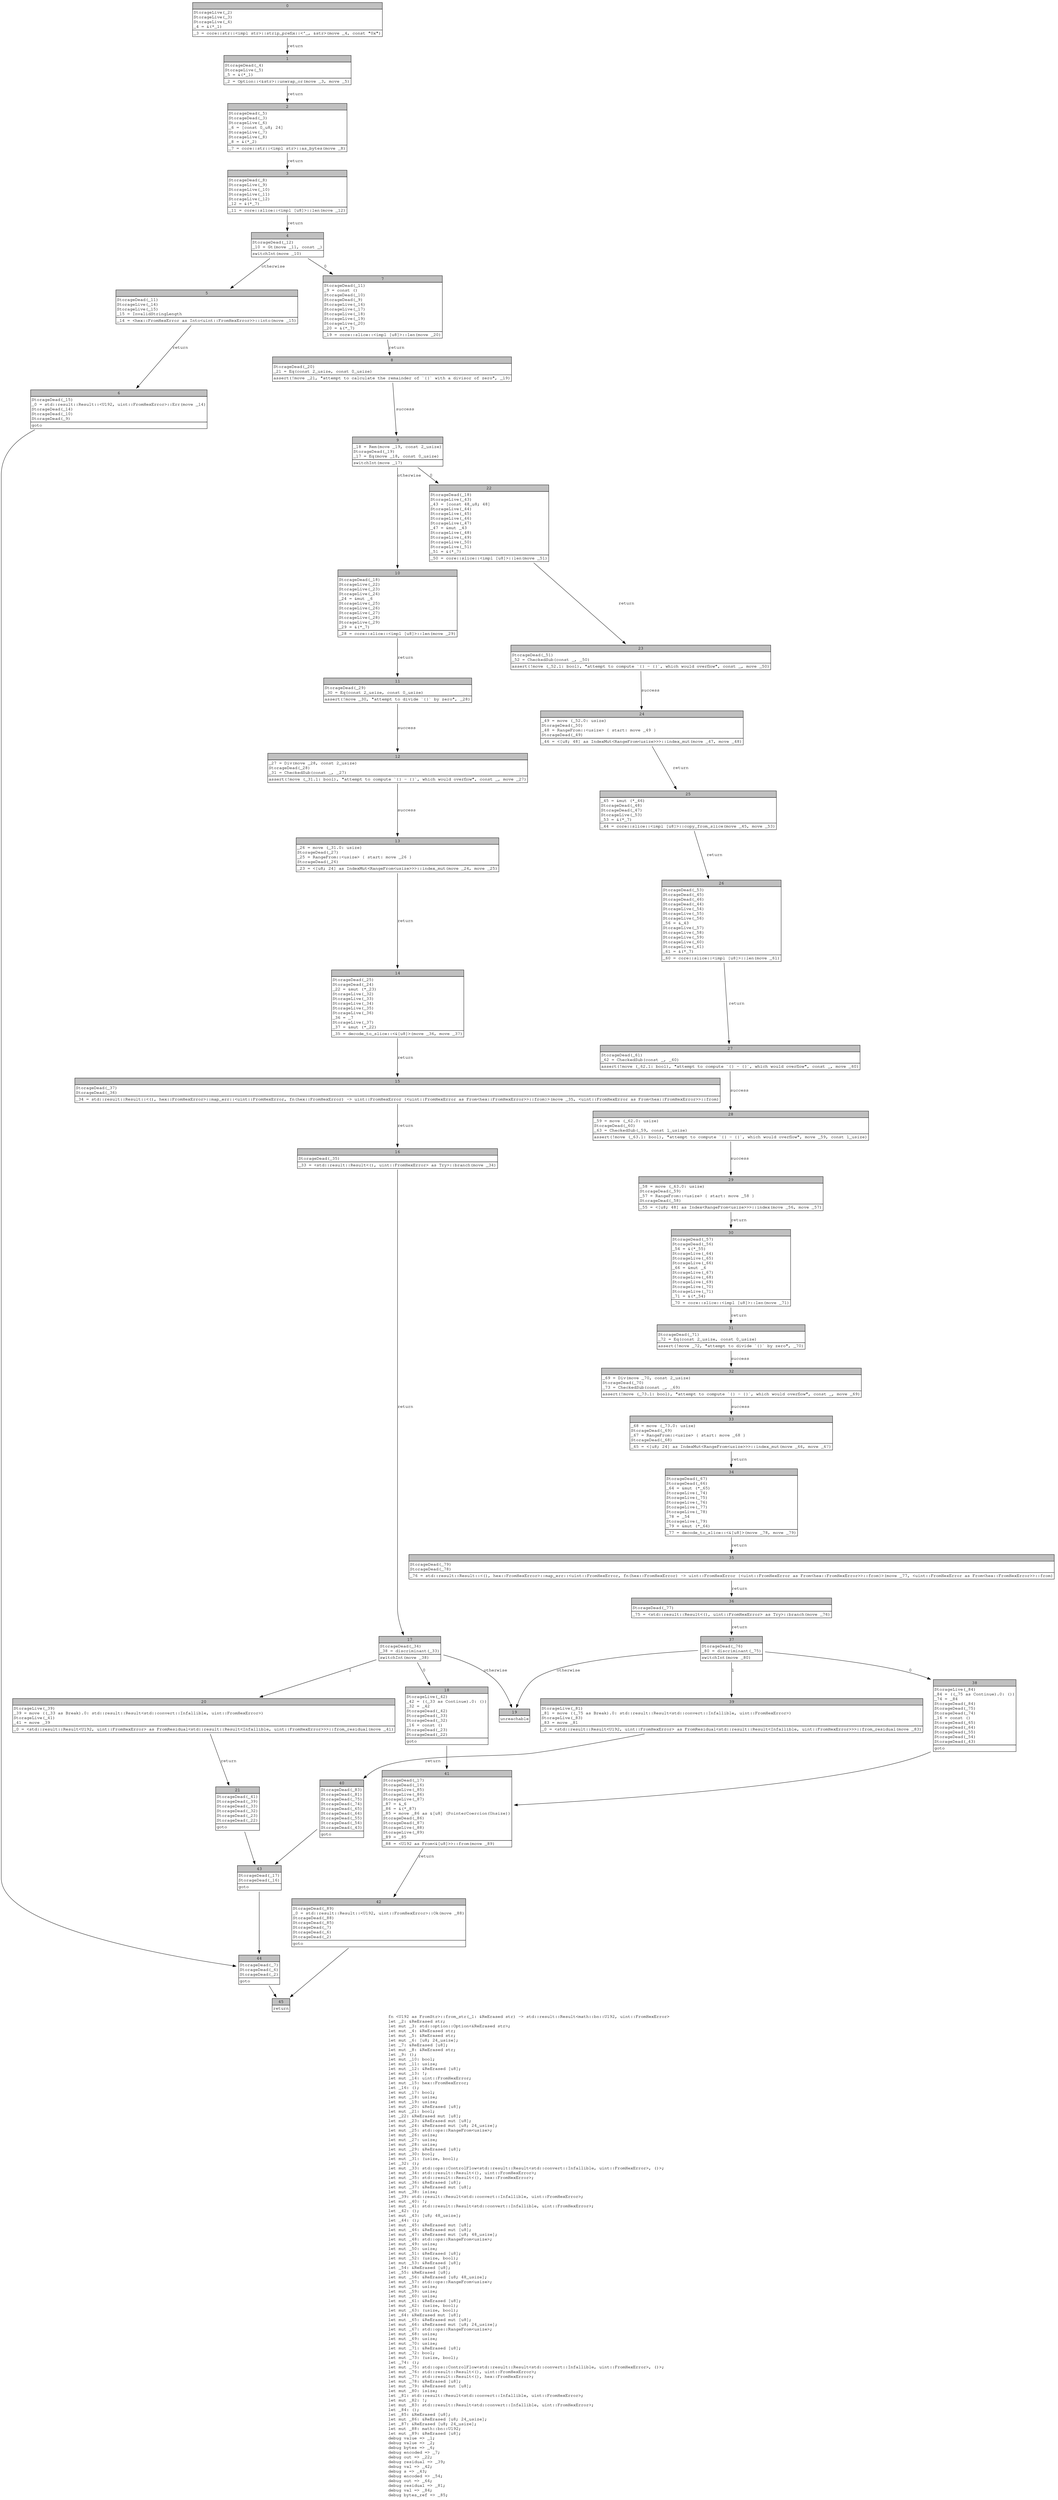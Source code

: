 digraph Mir_0_14678 {
    graph [fontname="Courier, monospace"];
    node [fontname="Courier, monospace"];
    edge [fontname="Courier, monospace"];
    label=<fn &lt;U192 as FromStr&gt;::from_str(_1: &amp;ReErased str) -&gt; std::result::Result&lt;math::bn::U192, uint::FromHexError&gt;<br align="left"/>let _2: &amp;ReErased str;<br align="left"/>let mut _3: std::option::Option&lt;&amp;ReErased str&gt;;<br align="left"/>let mut _4: &amp;ReErased str;<br align="left"/>let mut _5: &amp;ReErased str;<br align="left"/>let mut _6: [u8; 24_usize];<br align="left"/>let _7: &amp;ReErased [u8];<br align="left"/>let mut _8: &amp;ReErased str;<br align="left"/>let _9: ();<br align="left"/>let mut _10: bool;<br align="left"/>let mut _11: usize;<br align="left"/>let mut _12: &amp;ReErased [u8];<br align="left"/>let mut _13: !;<br align="left"/>let mut _14: uint::FromHexError;<br align="left"/>let mut _15: hex::FromHexError;<br align="left"/>let _16: ();<br align="left"/>let mut _17: bool;<br align="left"/>let mut _18: usize;<br align="left"/>let mut _19: usize;<br align="left"/>let mut _20: &amp;ReErased [u8];<br align="left"/>let mut _21: bool;<br align="left"/>let _22: &amp;ReErased mut [u8];<br align="left"/>let mut _23: &amp;ReErased mut [u8];<br align="left"/>let mut _24: &amp;ReErased mut [u8; 24_usize];<br align="left"/>let mut _25: std::ops::RangeFrom&lt;usize&gt;;<br align="left"/>let mut _26: usize;<br align="left"/>let mut _27: usize;<br align="left"/>let mut _28: usize;<br align="left"/>let mut _29: &amp;ReErased [u8];<br align="left"/>let mut _30: bool;<br align="left"/>let mut _31: (usize, bool);<br align="left"/>let _32: ();<br align="left"/>let mut _33: std::ops::ControlFlow&lt;std::result::Result&lt;std::convert::Infallible, uint::FromHexError&gt;, ()&gt;;<br align="left"/>let mut _34: std::result::Result&lt;(), uint::FromHexError&gt;;<br align="left"/>let mut _35: std::result::Result&lt;(), hex::FromHexError&gt;;<br align="left"/>let mut _36: &amp;ReErased [u8];<br align="left"/>let mut _37: &amp;ReErased mut [u8];<br align="left"/>let mut _38: isize;<br align="left"/>let _39: std::result::Result&lt;std::convert::Infallible, uint::FromHexError&gt;;<br align="left"/>let mut _40: !;<br align="left"/>let mut _41: std::result::Result&lt;std::convert::Infallible, uint::FromHexError&gt;;<br align="left"/>let _42: ();<br align="left"/>let mut _43: [u8; 48_usize];<br align="left"/>let _44: ();<br align="left"/>let mut _45: &amp;ReErased mut [u8];<br align="left"/>let mut _46: &amp;ReErased mut [u8];<br align="left"/>let mut _47: &amp;ReErased mut [u8; 48_usize];<br align="left"/>let mut _48: std::ops::RangeFrom&lt;usize&gt;;<br align="left"/>let mut _49: usize;<br align="left"/>let mut _50: usize;<br align="left"/>let mut _51: &amp;ReErased [u8];<br align="left"/>let mut _52: (usize, bool);<br align="left"/>let mut _53: &amp;ReErased [u8];<br align="left"/>let _54: &amp;ReErased [u8];<br align="left"/>let _55: &amp;ReErased [u8];<br align="left"/>let mut _56: &amp;ReErased [u8; 48_usize];<br align="left"/>let mut _57: std::ops::RangeFrom&lt;usize&gt;;<br align="left"/>let mut _58: usize;<br align="left"/>let mut _59: usize;<br align="left"/>let mut _60: usize;<br align="left"/>let mut _61: &amp;ReErased [u8];<br align="left"/>let mut _62: (usize, bool);<br align="left"/>let mut _63: (usize, bool);<br align="left"/>let _64: &amp;ReErased mut [u8];<br align="left"/>let mut _65: &amp;ReErased mut [u8];<br align="left"/>let mut _66: &amp;ReErased mut [u8; 24_usize];<br align="left"/>let mut _67: std::ops::RangeFrom&lt;usize&gt;;<br align="left"/>let mut _68: usize;<br align="left"/>let mut _69: usize;<br align="left"/>let mut _70: usize;<br align="left"/>let mut _71: &amp;ReErased [u8];<br align="left"/>let mut _72: bool;<br align="left"/>let mut _73: (usize, bool);<br align="left"/>let _74: ();<br align="left"/>let mut _75: std::ops::ControlFlow&lt;std::result::Result&lt;std::convert::Infallible, uint::FromHexError&gt;, ()&gt;;<br align="left"/>let mut _76: std::result::Result&lt;(), uint::FromHexError&gt;;<br align="left"/>let mut _77: std::result::Result&lt;(), hex::FromHexError&gt;;<br align="left"/>let mut _78: &amp;ReErased [u8];<br align="left"/>let mut _79: &amp;ReErased mut [u8];<br align="left"/>let mut _80: isize;<br align="left"/>let _81: std::result::Result&lt;std::convert::Infallible, uint::FromHexError&gt;;<br align="left"/>let mut _82: !;<br align="left"/>let mut _83: std::result::Result&lt;std::convert::Infallible, uint::FromHexError&gt;;<br align="left"/>let _84: ();<br align="left"/>let _85: &amp;ReErased [u8];<br align="left"/>let mut _86: &amp;ReErased [u8; 24_usize];<br align="left"/>let _87: &amp;ReErased [u8; 24_usize];<br align="left"/>let mut _88: math::bn::U192;<br align="left"/>let mut _89: &amp;ReErased [u8];<br align="left"/>debug value =&gt; _1;<br align="left"/>debug value =&gt; _2;<br align="left"/>debug bytes =&gt; _6;<br align="left"/>debug encoded =&gt; _7;<br align="left"/>debug out =&gt; _22;<br align="left"/>debug residual =&gt; _39;<br align="left"/>debug val =&gt; _42;<br align="left"/>debug s =&gt; _43;<br align="left"/>debug encoded =&gt; _54;<br align="left"/>debug out =&gt; _64;<br align="left"/>debug residual =&gt; _81;<br align="left"/>debug val =&gt; _84;<br align="left"/>debug bytes_ref =&gt; _85;<br align="left"/>>;
    bb0__0_14678 [shape="none", label=<<table border="0" cellborder="1" cellspacing="0"><tr><td bgcolor="gray" align="center" colspan="1">0</td></tr><tr><td align="left" balign="left">StorageLive(_2)<br/>StorageLive(_3)<br/>StorageLive(_4)<br/>_4 = &amp;(*_1)<br/></td></tr><tr><td align="left">_3 = core::str::&lt;impl str&gt;::strip_prefix::&lt;'_, &amp;str&gt;(move _4, const &quot;0x&quot;)</td></tr></table>>];
    bb1__0_14678 [shape="none", label=<<table border="0" cellborder="1" cellspacing="0"><tr><td bgcolor="gray" align="center" colspan="1">1</td></tr><tr><td align="left" balign="left">StorageDead(_4)<br/>StorageLive(_5)<br/>_5 = &amp;(*_1)<br/></td></tr><tr><td align="left">_2 = Option::&lt;&amp;str&gt;::unwrap_or(move _3, move _5)</td></tr></table>>];
    bb2__0_14678 [shape="none", label=<<table border="0" cellborder="1" cellspacing="0"><tr><td bgcolor="gray" align="center" colspan="1">2</td></tr><tr><td align="left" balign="left">StorageDead(_5)<br/>StorageDead(_3)<br/>StorageLive(_6)<br/>_6 = [const 0_u8; 24]<br/>StorageLive(_7)<br/>StorageLive(_8)<br/>_8 = &amp;(*_2)<br/></td></tr><tr><td align="left">_7 = core::str::&lt;impl str&gt;::as_bytes(move _8)</td></tr></table>>];
    bb3__0_14678 [shape="none", label=<<table border="0" cellborder="1" cellspacing="0"><tr><td bgcolor="gray" align="center" colspan="1">3</td></tr><tr><td align="left" balign="left">StorageDead(_8)<br/>StorageLive(_9)<br/>StorageLive(_10)<br/>StorageLive(_11)<br/>StorageLive(_12)<br/>_12 = &amp;(*_7)<br/></td></tr><tr><td align="left">_11 = core::slice::&lt;impl [u8]&gt;::len(move _12)</td></tr></table>>];
    bb4__0_14678 [shape="none", label=<<table border="0" cellborder="1" cellspacing="0"><tr><td bgcolor="gray" align="center" colspan="1">4</td></tr><tr><td align="left" balign="left">StorageDead(_12)<br/>_10 = Gt(move _11, const _)<br/></td></tr><tr><td align="left">switchInt(move _10)</td></tr></table>>];
    bb5__0_14678 [shape="none", label=<<table border="0" cellborder="1" cellspacing="0"><tr><td bgcolor="gray" align="center" colspan="1">5</td></tr><tr><td align="left" balign="left">StorageDead(_11)<br/>StorageLive(_14)<br/>StorageLive(_15)<br/>_15 = InvalidStringLength<br/></td></tr><tr><td align="left">_14 = &lt;hex::FromHexError as Into&lt;uint::FromHexError&gt;&gt;::into(move _15)</td></tr></table>>];
    bb6__0_14678 [shape="none", label=<<table border="0" cellborder="1" cellspacing="0"><tr><td bgcolor="gray" align="center" colspan="1">6</td></tr><tr><td align="left" balign="left">StorageDead(_15)<br/>_0 = std::result::Result::&lt;U192, uint::FromHexError&gt;::Err(move _14)<br/>StorageDead(_14)<br/>StorageDead(_10)<br/>StorageDead(_9)<br/></td></tr><tr><td align="left">goto</td></tr></table>>];
    bb7__0_14678 [shape="none", label=<<table border="0" cellborder="1" cellspacing="0"><tr><td bgcolor="gray" align="center" colspan="1">7</td></tr><tr><td align="left" balign="left">StorageDead(_11)<br/>_9 = const ()<br/>StorageDead(_10)<br/>StorageDead(_9)<br/>StorageLive(_16)<br/>StorageLive(_17)<br/>StorageLive(_18)<br/>StorageLive(_19)<br/>StorageLive(_20)<br/>_20 = &amp;(*_7)<br/></td></tr><tr><td align="left">_19 = core::slice::&lt;impl [u8]&gt;::len(move _20)</td></tr></table>>];
    bb8__0_14678 [shape="none", label=<<table border="0" cellborder="1" cellspacing="0"><tr><td bgcolor="gray" align="center" colspan="1">8</td></tr><tr><td align="left" balign="left">StorageDead(_20)<br/>_21 = Eq(const 2_usize, const 0_usize)<br/></td></tr><tr><td align="left">assert(!move _21, &quot;attempt to calculate the remainder of `{}` with a divisor of zero&quot;, _19)</td></tr></table>>];
    bb9__0_14678 [shape="none", label=<<table border="0" cellborder="1" cellspacing="0"><tr><td bgcolor="gray" align="center" colspan="1">9</td></tr><tr><td align="left" balign="left">_18 = Rem(move _19, const 2_usize)<br/>StorageDead(_19)<br/>_17 = Eq(move _18, const 0_usize)<br/></td></tr><tr><td align="left">switchInt(move _17)</td></tr></table>>];
    bb10__0_14678 [shape="none", label=<<table border="0" cellborder="1" cellspacing="0"><tr><td bgcolor="gray" align="center" colspan="1">10</td></tr><tr><td align="left" balign="left">StorageDead(_18)<br/>StorageLive(_22)<br/>StorageLive(_23)<br/>StorageLive(_24)<br/>_24 = &amp;mut _6<br/>StorageLive(_25)<br/>StorageLive(_26)<br/>StorageLive(_27)<br/>StorageLive(_28)<br/>StorageLive(_29)<br/>_29 = &amp;(*_7)<br/></td></tr><tr><td align="left">_28 = core::slice::&lt;impl [u8]&gt;::len(move _29)</td></tr></table>>];
    bb11__0_14678 [shape="none", label=<<table border="0" cellborder="1" cellspacing="0"><tr><td bgcolor="gray" align="center" colspan="1">11</td></tr><tr><td align="left" balign="left">StorageDead(_29)<br/>_30 = Eq(const 2_usize, const 0_usize)<br/></td></tr><tr><td align="left">assert(!move _30, &quot;attempt to divide `{}` by zero&quot;, _28)</td></tr></table>>];
    bb12__0_14678 [shape="none", label=<<table border="0" cellborder="1" cellspacing="0"><tr><td bgcolor="gray" align="center" colspan="1">12</td></tr><tr><td align="left" balign="left">_27 = Div(move _28, const 2_usize)<br/>StorageDead(_28)<br/>_31 = CheckedSub(const _, _27)<br/></td></tr><tr><td align="left">assert(!move (_31.1: bool), &quot;attempt to compute `{} - {}`, which would overflow&quot;, const _, move _27)</td></tr></table>>];
    bb13__0_14678 [shape="none", label=<<table border="0" cellborder="1" cellspacing="0"><tr><td bgcolor="gray" align="center" colspan="1">13</td></tr><tr><td align="left" balign="left">_26 = move (_31.0: usize)<br/>StorageDead(_27)<br/>_25 = RangeFrom::&lt;usize&gt; { start: move _26 }<br/>StorageDead(_26)<br/></td></tr><tr><td align="left">_23 = &lt;[u8; 24] as IndexMut&lt;RangeFrom&lt;usize&gt;&gt;&gt;::index_mut(move _24, move _25)</td></tr></table>>];
    bb14__0_14678 [shape="none", label=<<table border="0" cellborder="1" cellspacing="0"><tr><td bgcolor="gray" align="center" colspan="1">14</td></tr><tr><td align="left" balign="left">StorageDead(_25)<br/>StorageDead(_24)<br/>_22 = &amp;mut (*_23)<br/>StorageLive(_32)<br/>StorageLive(_33)<br/>StorageLive(_34)<br/>StorageLive(_35)<br/>StorageLive(_36)<br/>_36 = _7<br/>StorageLive(_37)<br/>_37 = &amp;mut (*_22)<br/></td></tr><tr><td align="left">_35 = decode_to_slice::&lt;&amp;[u8]&gt;(move _36, move _37)</td></tr></table>>];
    bb15__0_14678 [shape="none", label=<<table border="0" cellborder="1" cellspacing="0"><tr><td bgcolor="gray" align="center" colspan="1">15</td></tr><tr><td align="left" balign="left">StorageDead(_37)<br/>StorageDead(_36)<br/></td></tr><tr><td align="left">_34 = std::result::Result::&lt;(), hex::FromHexError&gt;::map_err::&lt;uint::FromHexError, fn(hex::FromHexError) -&gt; uint::FromHexError {&lt;uint::FromHexError as From&lt;hex::FromHexError&gt;&gt;::from}&gt;(move _35, &lt;uint::FromHexError as From&lt;hex::FromHexError&gt;&gt;::from)</td></tr></table>>];
    bb16__0_14678 [shape="none", label=<<table border="0" cellborder="1" cellspacing="0"><tr><td bgcolor="gray" align="center" colspan="1">16</td></tr><tr><td align="left" balign="left">StorageDead(_35)<br/></td></tr><tr><td align="left">_33 = &lt;std::result::Result&lt;(), uint::FromHexError&gt; as Try&gt;::branch(move _34)</td></tr></table>>];
    bb17__0_14678 [shape="none", label=<<table border="0" cellborder="1" cellspacing="0"><tr><td bgcolor="gray" align="center" colspan="1">17</td></tr><tr><td align="left" balign="left">StorageDead(_34)<br/>_38 = discriminant(_33)<br/></td></tr><tr><td align="left">switchInt(move _38)</td></tr></table>>];
    bb18__0_14678 [shape="none", label=<<table border="0" cellborder="1" cellspacing="0"><tr><td bgcolor="gray" align="center" colspan="1">18</td></tr><tr><td align="left" balign="left">StorageLive(_42)<br/>_42 = ((_33 as Continue).0: ())<br/>_32 = _42<br/>StorageDead(_42)<br/>StorageDead(_33)<br/>StorageDead(_32)<br/>_16 = const ()<br/>StorageDead(_23)<br/>StorageDead(_22)<br/></td></tr><tr><td align="left">goto</td></tr></table>>];
    bb19__0_14678 [shape="none", label=<<table border="0" cellborder="1" cellspacing="0"><tr><td bgcolor="gray" align="center" colspan="1">19</td></tr><tr><td align="left">unreachable</td></tr></table>>];
    bb20__0_14678 [shape="none", label=<<table border="0" cellborder="1" cellspacing="0"><tr><td bgcolor="gray" align="center" colspan="1">20</td></tr><tr><td align="left" balign="left">StorageLive(_39)<br/>_39 = move ((_33 as Break).0: std::result::Result&lt;std::convert::Infallible, uint::FromHexError&gt;)<br/>StorageLive(_41)<br/>_41 = move _39<br/></td></tr><tr><td align="left">_0 = &lt;std::result::Result&lt;U192, uint::FromHexError&gt; as FromResidual&lt;std::result::Result&lt;Infallible, uint::FromHexError&gt;&gt;&gt;::from_residual(move _41)</td></tr></table>>];
    bb21__0_14678 [shape="none", label=<<table border="0" cellborder="1" cellspacing="0"><tr><td bgcolor="gray" align="center" colspan="1">21</td></tr><tr><td align="left" balign="left">StorageDead(_41)<br/>StorageDead(_39)<br/>StorageDead(_33)<br/>StorageDead(_32)<br/>StorageDead(_23)<br/>StorageDead(_22)<br/></td></tr><tr><td align="left">goto</td></tr></table>>];
    bb22__0_14678 [shape="none", label=<<table border="0" cellborder="1" cellspacing="0"><tr><td bgcolor="gray" align="center" colspan="1">22</td></tr><tr><td align="left" balign="left">StorageDead(_18)<br/>StorageLive(_43)<br/>_43 = [const 48_u8; 48]<br/>StorageLive(_44)<br/>StorageLive(_45)<br/>StorageLive(_46)<br/>StorageLive(_47)<br/>_47 = &amp;mut _43<br/>StorageLive(_48)<br/>StorageLive(_49)<br/>StorageLive(_50)<br/>StorageLive(_51)<br/>_51 = &amp;(*_7)<br/></td></tr><tr><td align="left">_50 = core::slice::&lt;impl [u8]&gt;::len(move _51)</td></tr></table>>];
    bb23__0_14678 [shape="none", label=<<table border="0" cellborder="1" cellspacing="0"><tr><td bgcolor="gray" align="center" colspan="1">23</td></tr><tr><td align="left" balign="left">StorageDead(_51)<br/>_52 = CheckedSub(const _, _50)<br/></td></tr><tr><td align="left">assert(!move (_52.1: bool), &quot;attempt to compute `{} - {}`, which would overflow&quot;, const _, move _50)</td></tr></table>>];
    bb24__0_14678 [shape="none", label=<<table border="0" cellborder="1" cellspacing="0"><tr><td bgcolor="gray" align="center" colspan="1">24</td></tr><tr><td align="left" balign="left">_49 = move (_52.0: usize)<br/>StorageDead(_50)<br/>_48 = RangeFrom::&lt;usize&gt; { start: move _49 }<br/>StorageDead(_49)<br/></td></tr><tr><td align="left">_46 = &lt;[u8; 48] as IndexMut&lt;RangeFrom&lt;usize&gt;&gt;&gt;::index_mut(move _47, move _48)</td></tr></table>>];
    bb25__0_14678 [shape="none", label=<<table border="0" cellborder="1" cellspacing="0"><tr><td bgcolor="gray" align="center" colspan="1">25</td></tr><tr><td align="left" balign="left">_45 = &amp;mut (*_46)<br/>StorageDead(_48)<br/>StorageDead(_47)<br/>StorageLive(_53)<br/>_53 = &amp;(*_7)<br/></td></tr><tr><td align="left">_44 = core::slice::&lt;impl [u8]&gt;::copy_from_slice(move _45, move _53)</td></tr></table>>];
    bb26__0_14678 [shape="none", label=<<table border="0" cellborder="1" cellspacing="0"><tr><td bgcolor="gray" align="center" colspan="1">26</td></tr><tr><td align="left" balign="left">StorageDead(_53)<br/>StorageDead(_45)<br/>StorageDead(_46)<br/>StorageDead(_44)<br/>StorageLive(_54)<br/>StorageLive(_55)<br/>StorageLive(_56)<br/>_56 = &amp;_43<br/>StorageLive(_57)<br/>StorageLive(_58)<br/>StorageLive(_59)<br/>StorageLive(_60)<br/>StorageLive(_61)<br/>_61 = &amp;(*_7)<br/></td></tr><tr><td align="left">_60 = core::slice::&lt;impl [u8]&gt;::len(move _61)</td></tr></table>>];
    bb27__0_14678 [shape="none", label=<<table border="0" cellborder="1" cellspacing="0"><tr><td bgcolor="gray" align="center" colspan="1">27</td></tr><tr><td align="left" balign="left">StorageDead(_61)<br/>_62 = CheckedSub(const _, _60)<br/></td></tr><tr><td align="left">assert(!move (_62.1: bool), &quot;attempt to compute `{} - {}`, which would overflow&quot;, const _, move _60)</td></tr></table>>];
    bb28__0_14678 [shape="none", label=<<table border="0" cellborder="1" cellspacing="0"><tr><td bgcolor="gray" align="center" colspan="1">28</td></tr><tr><td align="left" balign="left">_59 = move (_62.0: usize)<br/>StorageDead(_60)<br/>_63 = CheckedSub(_59, const 1_usize)<br/></td></tr><tr><td align="left">assert(!move (_63.1: bool), &quot;attempt to compute `{} - {}`, which would overflow&quot;, move _59, const 1_usize)</td></tr></table>>];
    bb29__0_14678 [shape="none", label=<<table border="0" cellborder="1" cellspacing="0"><tr><td bgcolor="gray" align="center" colspan="1">29</td></tr><tr><td align="left" balign="left">_58 = move (_63.0: usize)<br/>StorageDead(_59)<br/>_57 = RangeFrom::&lt;usize&gt; { start: move _58 }<br/>StorageDead(_58)<br/></td></tr><tr><td align="left">_55 = &lt;[u8; 48] as Index&lt;RangeFrom&lt;usize&gt;&gt;&gt;::index(move _56, move _57)</td></tr></table>>];
    bb30__0_14678 [shape="none", label=<<table border="0" cellborder="1" cellspacing="0"><tr><td bgcolor="gray" align="center" colspan="1">30</td></tr><tr><td align="left" balign="left">StorageDead(_57)<br/>StorageDead(_56)<br/>_54 = &amp;(*_55)<br/>StorageLive(_64)<br/>StorageLive(_65)<br/>StorageLive(_66)<br/>_66 = &amp;mut _6<br/>StorageLive(_67)<br/>StorageLive(_68)<br/>StorageLive(_69)<br/>StorageLive(_70)<br/>StorageLive(_71)<br/>_71 = &amp;(*_54)<br/></td></tr><tr><td align="left">_70 = core::slice::&lt;impl [u8]&gt;::len(move _71)</td></tr></table>>];
    bb31__0_14678 [shape="none", label=<<table border="0" cellborder="1" cellspacing="0"><tr><td bgcolor="gray" align="center" colspan="1">31</td></tr><tr><td align="left" balign="left">StorageDead(_71)<br/>_72 = Eq(const 2_usize, const 0_usize)<br/></td></tr><tr><td align="left">assert(!move _72, &quot;attempt to divide `{}` by zero&quot;, _70)</td></tr></table>>];
    bb32__0_14678 [shape="none", label=<<table border="0" cellborder="1" cellspacing="0"><tr><td bgcolor="gray" align="center" colspan="1">32</td></tr><tr><td align="left" balign="left">_69 = Div(move _70, const 2_usize)<br/>StorageDead(_70)<br/>_73 = CheckedSub(const _, _69)<br/></td></tr><tr><td align="left">assert(!move (_73.1: bool), &quot;attempt to compute `{} - {}`, which would overflow&quot;, const _, move _69)</td></tr></table>>];
    bb33__0_14678 [shape="none", label=<<table border="0" cellborder="1" cellspacing="0"><tr><td bgcolor="gray" align="center" colspan="1">33</td></tr><tr><td align="left" balign="left">_68 = move (_73.0: usize)<br/>StorageDead(_69)<br/>_67 = RangeFrom::&lt;usize&gt; { start: move _68 }<br/>StorageDead(_68)<br/></td></tr><tr><td align="left">_65 = &lt;[u8; 24] as IndexMut&lt;RangeFrom&lt;usize&gt;&gt;&gt;::index_mut(move _66, move _67)</td></tr></table>>];
    bb34__0_14678 [shape="none", label=<<table border="0" cellborder="1" cellspacing="0"><tr><td bgcolor="gray" align="center" colspan="1">34</td></tr><tr><td align="left" balign="left">StorageDead(_67)<br/>StorageDead(_66)<br/>_64 = &amp;mut (*_65)<br/>StorageLive(_74)<br/>StorageLive(_75)<br/>StorageLive(_76)<br/>StorageLive(_77)<br/>StorageLive(_78)<br/>_78 = _54<br/>StorageLive(_79)<br/>_79 = &amp;mut (*_64)<br/></td></tr><tr><td align="left">_77 = decode_to_slice::&lt;&amp;[u8]&gt;(move _78, move _79)</td></tr></table>>];
    bb35__0_14678 [shape="none", label=<<table border="0" cellborder="1" cellspacing="0"><tr><td bgcolor="gray" align="center" colspan="1">35</td></tr><tr><td align="left" balign="left">StorageDead(_79)<br/>StorageDead(_78)<br/></td></tr><tr><td align="left">_76 = std::result::Result::&lt;(), hex::FromHexError&gt;::map_err::&lt;uint::FromHexError, fn(hex::FromHexError) -&gt; uint::FromHexError {&lt;uint::FromHexError as From&lt;hex::FromHexError&gt;&gt;::from}&gt;(move _77, &lt;uint::FromHexError as From&lt;hex::FromHexError&gt;&gt;::from)</td></tr></table>>];
    bb36__0_14678 [shape="none", label=<<table border="0" cellborder="1" cellspacing="0"><tr><td bgcolor="gray" align="center" colspan="1">36</td></tr><tr><td align="left" balign="left">StorageDead(_77)<br/></td></tr><tr><td align="left">_75 = &lt;std::result::Result&lt;(), uint::FromHexError&gt; as Try&gt;::branch(move _76)</td></tr></table>>];
    bb37__0_14678 [shape="none", label=<<table border="0" cellborder="1" cellspacing="0"><tr><td bgcolor="gray" align="center" colspan="1">37</td></tr><tr><td align="left" balign="left">StorageDead(_76)<br/>_80 = discriminant(_75)<br/></td></tr><tr><td align="left">switchInt(move _80)</td></tr></table>>];
    bb38__0_14678 [shape="none", label=<<table border="0" cellborder="1" cellspacing="0"><tr><td bgcolor="gray" align="center" colspan="1">38</td></tr><tr><td align="left" balign="left">StorageLive(_84)<br/>_84 = ((_75 as Continue).0: ())<br/>_74 = _84<br/>StorageDead(_84)<br/>StorageDead(_75)<br/>StorageDead(_74)<br/>_16 = const ()<br/>StorageDead(_65)<br/>StorageDead(_64)<br/>StorageDead(_55)<br/>StorageDead(_54)<br/>StorageDead(_43)<br/></td></tr><tr><td align="left">goto</td></tr></table>>];
    bb39__0_14678 [shape="none", label=<<table border="0" cellborder="1" cellspacing="0"><tr><td bgcolor="gray" align="center" colspan="1">39</td></tr><tr><td align="left" balign="left">StorageLive(_81)<br/>_81 = move ((_75 as Break).0: std::result::Result&lt;std::convert::Infallible, uint::FromHexError&gt;)<br/>StorageLive(_83)<br/>_83 = move _81<br/></td></tr><tr><td align="left">_0 = &lt;std::result::Result&lt;U192, uint::FromHexError&gt; as FromResidual&lt;std::result::Result&lt;Infallible, uint::FromHexError&gt;&gt;&gt;::from_residual(move _83)</td></tr></table>>];
    bb40__0_14678 [shape="none", label=<<table border="0" cellborder="1" cellspacing="0"><tr><td bgcolor="gray" align="center" colspan="1">40</td></tr><tr><td align="left" balign="left">StorageDead(_83)<br/>StorageDead(_81)<br/>StorageDead(_75)<br/>StorageDead(_74)<br/>StorageDead(_65)<br/>StorageDead(_64)<br/>StorageDead(_55)<br/>StorageDead(_54)<br/>StorageDead(_43)<br/></td></tr><tr><td align="left">goto</td></tr></table>>];
    bb41__0_14678 [shape="none", label=<<table border="0" cellborder="1" cellspacing="0"><tr><td bgcolor="gray" align="center" colspan="1">41</td></tr><tr><td align="left" balign="left">StorageDead(_17)<br/>StorageDead(_16)<br/>StorageLive(_85)<br/>StorageLive(_86)<br/>StorageLive(_87)<br/>_87 = &amp;_6<br/>_86 = &amp;(*_87)<br/>_85 = move _86 as &amp;[u8] (PointerCoercion(Unsize))<br/>StorageDead(_86)<br/>StorageDead(_87)<br/>StorageLive(_88)<br/>StorageLive(_89)<br/>_89 = _85<br/></td></tr><tr><td align="left">_88 = &lt;U192 as From&lt;&amp;[u8]&gt;&gt;::from(move _89)</td></tr></table>>];
    bb42__0_14678 [shape="none", label=<<table border="0" cellborder="1" cellspacing="0"><tr><td bgcolor="gray" align="center" colspan="1">42</td></tr><tr><td align="left" balign="left">StorageDead(_89)<br/>_0 = std::result::Result::&lt;U192, uint::FromHexError&gt;::Ok(move _88)<br/>StorageDead(_88)<br/>StorageDead(_85)<br/>StorageDead(_7)<br/>StorageDead(_6)<br/>StorageDead(_2)<br/></td></tr><tr><td align="left">goto</td></tr></table>>];
    bb43__0_14678 [shape="none", label=<<table border="0" cellborder="1" cellspacing="0"><tr><td bgcolor="gray" align="center" colspan="1">43</td></tr><tr><td align="left" balign="left">StorageDead(_17)<br/>StorageDead(_16)<br/></td></tr><tr><td align="left">goto</td></tr></table>>];
    bb44__0_14678 [shape="none", label=<<table border="0" cellborder="1" cellspacing="0"><tr><td bgcolor="gray" align="center" colspan="1">44</td></tr><tr><td align="left" balign="left">StorageDead(_7)<br/>StorageDead(_6)<br/>StorageDead(_2)<br/></td></tr><tr><td align="left">goto</td></tr></table>>];
    bb45__0_14678 [shape="none", label=<<table border="0" cellborder="1" cellspacing="0"><tr><td bgcolor="gray" align="center" colspan="1">45</td></tr><tr><td align="left">return</td></tr></table>>];
    bb0__0_14678 -> bb1__0_14678 [label="return"];
    bb1__0_14678 -> bb2__0_14678 [label="return"];
    bb2__0_14678 -> bb3__0_14678 [label="return"];
    bb3__0_14678 -> bb4__0_14678 [label="return"];
    bb4__0_14678 -> bb7__0_14678 [label="0"];
    bb4__0_14678 -> bb5__0_14678 [label="otherwise"];
    bb5__0_14678 -> bb6__0_14678 [label="return"];
    bb6__0_14678 -> bb44__0_14678 [label=""];
    bb7__0_14678 -> bb8__0_14678 [label="return"];
    bb8__0_14678 -> bb9__0_14678 [label="success"];
    bb9__0_14678 -> bb22__0_14678 [label="0"];
    bb9__0_14678 -> bb10__0_14678 [label="otherwise"];
    bb10__0_14678 -> bb11__0_14678 [label="return"];
    bb11__0_14678 -> bb12__0_14678 [label="success"];
    bb12__0_14678 -> bb13__0_14678 [label="success"];
    bb13__0_14678 -> bb14__0_14678 [label="return"];
    bb14__0_14678 -> bb15__0_14678 [label="return"];
    bb15__0_14678 -> bb16__0_14678 [label="return"];
    bb16__0_14678 -> bb17__0_14678 [label="return"];
    bb17__0_14678 -> bb18__0_14678 [label="0"];
    bb17__0_14678 -> bb20__0_14678 [label="1"];
    bb17__0_14678 -> bb19__0_14678 [label="otherwise"];
    bb18__0_14678 -> bb41__0_14678 [label=""];
    bb20__0_14678 -> bb21__0_14678 [label="return"];
    bb21__0_14678 -> bb43__0_14678 [label=""];
    bb22__0_14678 -> bb23__0_14678 [label="return"];
    bb23__0_14678 -> bb24__0_14678 [label="success"];
    bb24__0_14678 -> bb25__0_14678 [label="return"];
    bb25__0_14678 -> bb26__0_14678 [label="return"];
    bb26__0_14678 -> bb27__0_14678 [label="return"];
    bb27__0_14678 -> bb28__0_14678 [label="success"];
    bb28__0_14678 -> bb29__0_14678 [label="success"];
    bb29__0_14678 -> bb30__0_14678 [label="return"];
    bb30__0_14678 -> bb31__0_14678 [label="return"];
    bb31__0_14678 -> bb32__0_14678 [label="success"];
    bb32__0_14678 -> bb33__0_14678 [label="success"];
    bb33__0_14678 -> bb34__0_14678 [label="return"];
    bb34__0_14678 -> bb35__0_14678 [label="return"];
    bb35__0_14678 -> bb36__0_14678 [label="return"];
    bb36__0_14678 -> bb37__0_14678 [label="return"];
    bb37__0_14678 -> bb38__0_14678 [label="0"];
    bb37__0_14678 -> bb39__0_14678 [label="1"];
    bb37__0_14678 -> bb19__0_14678 [label="otherwise"];
    bb38__0_14678 -> bb41__0_14678 [label=""];
    bb39__0_14678 -> bb40__0_14678 [label="return"];
    bb40__0_14678 -> bb43__0_14678 [label=""];
    bb41__0_14678 -> bb42__0_14678 [label="return"];
    bb42__0_14678 -> bb45__0_14678 [label=""];
    bb43__0_14678 -> bb44__0_14678 [label=""];
    bb44__0_14678 -> bb45__0_14678 [label=""];
}
